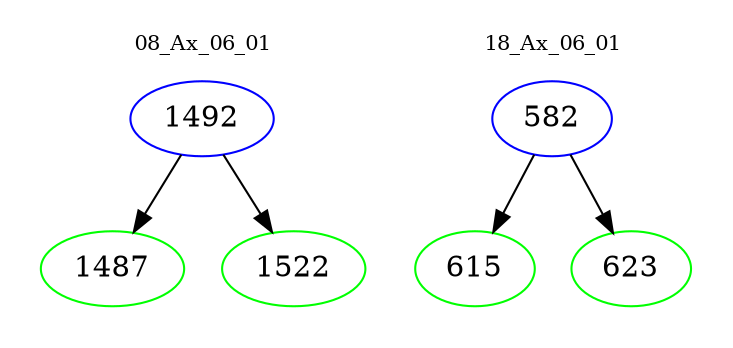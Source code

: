 digraph{
subgraph cluster_0 {
color = white
label = "08_Ax_06_01";
fontsize=10;
T0_1492 [label="1492", color="blue"]
T0_1492 -> T0_1487 [color="black"]
T0_1487 [label="1487", color="green"]
T0_1492 -> T0_1522 [color="black"]
T0_1522 [label="1522", color="green"]
}
subgraph cluster_1 {
color = white
label = "18_Ax_06_01";
fontsize=10;
T1_582 [label="582", color="blue"]
T1_582 -> T1_615 [color="black"]
T1_615 [label="615", color="green"]
T1_582 -> T1_623 [color="black"]
T1_623 [label="623", color="green"]
}
}
